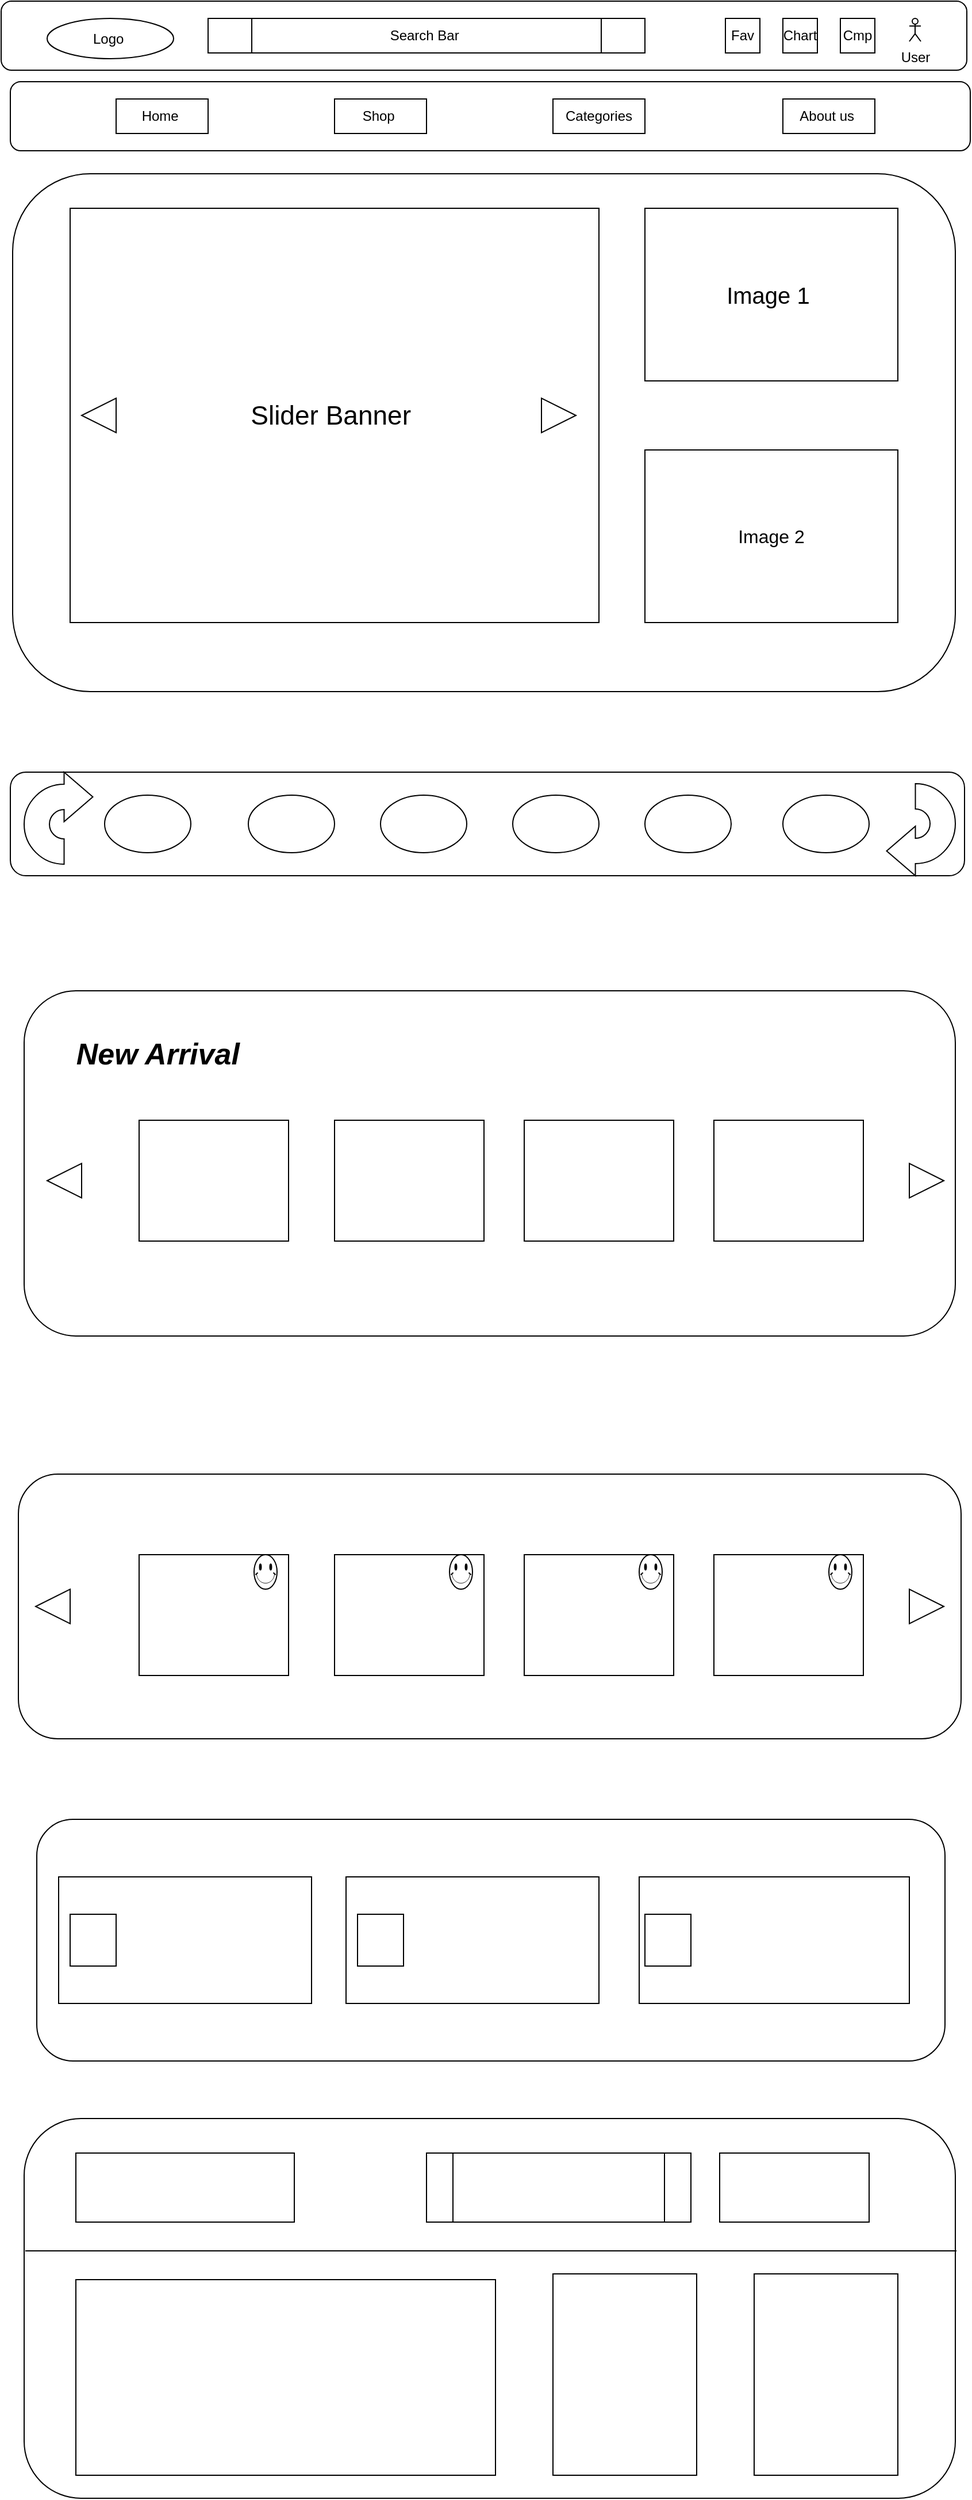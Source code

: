 <mxfile version="20.8.16" type="device" pages="6"><diagram id="1KhuYmeU74NU5vZBHI3D" name="Home"><mxGraphModel dx="938" dy="648" grid="1" gridSize="10" guides="1" tooltips="1" connect="1" arrows="1" fold="1" page="1" pageScale="1" pageWidth="850" pageHeight="1100" math="0" shadow="0"><root><mxCell id="0"/><mxCell id="1" parent="0"/><mxCell id="jZvoedlkCsvkAMlVc5YU-2" value="" style="rounded=1;whiteSpace=wrap;html=1;" parent="1" vertex="1"><mxGeometry y="10" width="840" height="60" as="geometry"/></mxCell><mxCell id="jZvoedlkCsvkAMlVc5YU-3" value="Logo&amp;nbsp;" style="ellipse;whiteSpace=wrap;html=1;" parent="1" vertex="1"><mxGeometry x="40" y="25" width="110" height="35" as="geometry"/></mxCell><mxCell id="jZvoedlkCsvkAMlVc5YU-4" value="Search Bar&amp;nbsp;" style="shape=process;whiteSpace=wrap;html=1;backgroundOutline=1;" parent="1" vertex="1"><mxGeometry x="180" y="25" width="380" height="30" as="geometry"/></mxCell><mxCell id="jZvoedlkCsvkAMlVc5YU-5" value="Fav" style="whiteSpace=wrap;html=1;aspect=fixed;" parent="1" vertex="1"><mxGeometry x="630" y="25" width="30" height="30" as="geometry"/></mxCell><mxCell id="jZvoedlkCsvkAMlVc5YU-6" value="Chart" style="whiteSpace=wrap;html=1;aspect=fixed;" parent="1" vertex="1"><mxGeometry x="680" y="25" width="30" height="30" as="geometry"/></mxCell><mxCell id="jZvoedlkCsvkAMlVc5YU-7" value="Cmp" style="whiteSpace=wrap;html=1;aspect=fixed;" parent="1" vertex="1"><mxGeometry x="730" y="25" width="30" height="30" as="geometry"/></mxCell><mxCell id="jZvoedlkCsvkAMlVc5YU-8" value="User" style="shape=umlActor;verticalLabelPosition=bottom;verticalAlign=top;html=1;outlineConnect=0;" parent="1" vertex="1"><mxGeometry x="790" y="25" width="10" height="20" as="geometry"/></mxCell><mxCell id="xUEZk4bKOG01jqpj-y_H-1" value="" style="rounded=1;whiteSpace=wrap;html=1;" parent="1" vertex="1"><mxGeometry x="8" y="80" width="835" height="60" as="geometry"/></mxCell><mxCell id="xUEZk4bKOG01jqpj-y_H-2" value="Home&amp;nbsp;" style="rounded=0;whiteSpace=wrap;html=1;" parent="1" vertex="1"><mxGeometry x="100" y="95" width="80" height="30" as="geometry"/></mxCell><mxCell id="xUEZk4bKOG01jqpj-y_H-3" value="Shop&amp;nbsp;" style="rounded=0;whiteSpace=wrap;html=1;" parent="1" vertex="1"><mxGeometry x="290" y="95" width="80" height="30" as="geometry"/></mxCell><mxCell id="xUEZk4bKOG01jqpj-y_H-4" value="Categories" style="rounded=0;whiteSpace=wrap;html=1;" parent="1" vertex="1"><mxGeometry x="480" y="95" width="80" height="30" as="geometry"/></mxCell><mxCell id="xUEZk4bKOG01jqpj-y_H-5" value="About us&amp;nbsp;" style="rounded=0;whiteSpace=wrap;html=1;" parent="1" vertex="1"><mxGeometry x="680" y="95" width="80" height="30" as="geometry"/></mxCell><mxCell id="xUEZk4bKOG01jqpj-y_H-6" value="" style="rounded=1;whiteSpace=wrap;html=1;" parent="1" vertex="1"><mxGeometry x="10" y="160" width="820" height="450" as="geometry"/></mxCell><mxCell id="xUEZk4bKOG01jqpj-y_H-7" value="&lt;font style=&quot;font-size: 23px;&quot;&gt;Slider Banner&amp;nbsp;&lt;/font&gt;" style="rounded=0;whiteSpace=wrap;html=1;" parent="1" vertex="1"><mxGeometry x="60" y="190" width="460" height="360" as="geometry"/></mxCell><mxCell id="xUEZk4bKOG01jqpj-y_H-9" value="" style="html=1;shadow=0;dashed=0;align=center;verticalAlign=middle;shape=mxgraph.arrows2.arrow;dy=0.6;dx=40;notch=0;" parent="1" vertex="1"><mxGeometry x="470" y="355" width="30" height="30" as="geometry"/></mxCell><mxCell id="xUEZk4bKOG01jqpj-y_H-10" value="" style="html=1;shadow=0;dashed=0;align=center;verticalAlign=middle;shape=mxgraph.arrows2.arrow;dy=0.6;dx=40;notch=0;rotation=-90;direction=north;" parent="1" vertex="1"><mxGeometry x="70" y="355" width="30" height="30" as="geometry"/></mxCell><mxCell id="xUEZk4bKOG01jqpj-y_H-13" value="&lt;font style=&quot;font-size: 20px;&quot;&gt;Image 1&amp;nbsp;&lt;/font&gt;" style="rounded=0;whiteSpace=wrap;html=1;" parent="1" vertex="1"><mxGeometry x="560" y="190" width="220" height="150" as="geometry"/></mxCell><mxCell id="xUEZk4bKOG01jqpj-y_H-14" value="&lt;font style=&quot;font-size: 16px;&quot;&gt;Image 2&lt;/font&gt;" style="rounded=0;whiteSpace=wrap;html=1;" parent="1" vertex="1"><mxGeometry x="560" y="400" width="220" height="150" as="geometry"/></mxCell><mxCell id="YxO1UkgzjWiToSvxA3MG-2" value="" style="rounded=1;whiteSpace=wrap;html=1;" parent="1" vertex="1"><mxGeometry x="8" y="680" width="830" height="90" as="geometry"/></mxCell><mxCell id="YxO1UkgzjWiToSvxA3MG-4" value="" style="ellipse;whiteSpace=wrap;html=1;" parent="1" vertex="1"><mxGeometry x="90" y="700" width="75" height="50" as="geometry"/></mxCell><mxCell id="YxO1UkgzjWiToSvxA3MG-5" value="" style="ellipse;whiteSpace=wrap;html=1;" parent="1" vertex="1"><mxGeometry x="215" y="700" width="75" height="50" as="geometry"/></mxCell><mxCell id="YxO1UkgzjWiToSvxA3MG-6" value="" style="ellipse;whiteSpace=wrap;html=1;" parent="1" vertex="1"><mxGeometry x="330" y="700" width="75" height="50" as="geometry"/></mxCell><mxCell id="YxO1UkgzjWiToSvxA3MG-7" value="" style="ellipse;whiteSpace=wrap;html=1;" parent="1" vertex="1"><mxGeometry x="445" y="700" width="75" height="50" as="geometry"/></mxCell><mxCell id="YxO1UkgzjWiToSvxA3MG-8" value="" style="ellipse;whiteSpace=wrap;html=1;" parent="1" vertex="1"><mxGeometry x="560" y="700" width="75" height="50" as="geometry"/></mxCell><mxCell id="YxO1UkgzjWiToSvxA3MG-9" value="" style="ellipse;whiteSpace=wrap;html=1;" parent="1" vertex="1"><mxGeometry x="680" y="700" width="75" height="50" as="geometry"/></mxCell><mxCell id="YxO1UkgzjWiToSvxA3MG-14" value="" style="rounded=1;whiteSpace=wrap;html=1;labelBackgroundColor=#B3B3B3;fontSize=18;" parent="1" vertex="1"><mxGeometry x="20" y="870" width="810" height="300" as="geometry"/></mxCell><mxCell id="YxO1UkgzjWiToSvxA3MG-20" value="&lt;b&gt;&lt;i&gt;&lt;font style=&quot;font-size: 26px;&quot;&gt;New Arrival&amp;nbsp;&lt;/font&gt;&lt;/i&gt;&lt;/b&gt;" style="text;html=1;strokeColor=none;fillColor=none;align=center;verticalAlign=middle;whiteSpace=wrap;rounded=0;fontSize=18;fontColor=default;labelBackgroundColor=none;" parent="1" vertex="1"><mxGeometry x="40" y="900" width="200" height="50" as="geometry"/></mxCell><mxCell id="YxO1UkgzjWiToSvxA3MG-26" value="" style="html=1;shadow=0;dashed=0;align=center;verticalAlign=middle;shape=mxgraph.arrows2.arrow;dy=0.6;dx=40;notch=0;rotation=-90;direction=north;" parent="1" vertex="1"><mxGeometry x="40" y="1020" width="30" height="30" as="geometry"/></mxCell><mxCell id="YxO1UkgzjWiToSvxA3MG-27" value="" style="html=1;shadow=0;dashed=0;align=center;verticalAlign=middle;shape=mxgraph.arrows2.arrow;dy=0.6;dx=40;notch=0;" parent="1" vertex="1"><mxGeometry x="790" y="1020" width="30" height="30" as="geometry"/></mxCell><mxCell id="YxO1UkgzjWiToSvxA3MG-28" value="" style="rounded=1;whiteSpace=wrap;html=1;labelBackgroundColor=none;fontSize=26;fontColor=default;" parent="1" vertex="1"><mxGeometry x="15" y="1290" width="820" height="230" as="geometry"/></mxCell><mxCell id="YxO1UkgzjWiToSvxA3MG-29" value="&lt;h2 style=&quot;box-sizing: border-box; font-size: 25px; line-height: 1; margin-bottom: 0px; margin-top: 0px; font-family: &amp;quot;Open Sans&amp;quot;, Roboto, -apple-system, BlinkMacSystemFont, &amp;quot;Segoe UI&amp;quot;, Oxygen, Ubuntu, Cantarell, &amp;quot;Fira Sans&amp;quot;, &amp;quot;Droid Sans&amp;quot;, &amp;quot;Helvetica Neue&amp;quot;, sans-serif; text-align: start;&quot; class=&quot;sc-96a18268-0 cyUWAQ&quot; font-weight=&quot;bold&quot; font-size=&quot;25px&quot;&gt;&lt;font style=&quot;&quot; color=&quot;#ffffff&quot;&gt;&lt;i&gt;Big Discounts&lt;/i&gt;&lt;/font&gt;&lt;/h2&gt;" style="text;html=1;strokeColor=none;fillColor=none;align=center;verticalAlign=middle;whiteSpace=wrap;rounded=0;fontSize=18;fontColor=default;labelBackgroundColor=none;" parent="1" vertex="1"><mxGeometry x="20" y="1290" width="200" height="50" as="geometry"/></mxCell><mxCell id="YxO1UkgzjWiToSvxA3MG-30" value="" style="html=1;shadow=0;dashed=0;align=center;verticalAlign=middle;shape=mxgraph.arrows2.arrow;dy=0.6;dx=40;notch=0;rotation=-90;direction=north;" parent="1" vertex="1"><mxGeometry x="30" y="1390" width="30" height="30" as="geometry"/></mxCell><mxCell id="YxO1UkgzjWiToSvxA3MG-31" value="" style="html=1;shadow=0;dashed=0;align=center;verticalAlign=middle;shape=mxgraph.arrows2.arrow;dy=0.6;dx=40;notch=0;" parent="1" vertex="1"><mxGeometry x="790" y="1390" width="30" height="30" as="geometry"/></mxCell><mxCell id="YxO1UkgzjWiToSvxA3MG-33" value="Product 1&amp;nbsp;" style="rounded=0;whiteSpace=wrap;html=1;labelBackgroundColor=none;fontSize=26;fontColor=#FFFFFF;" parent="1" vertex="1"><mxGeometry x="120" y="1360" width="130" height="105" as="geometry"/></mxCell><mxCell id="YxO1UkgzjWiToSvxA3MG-34" value="Product 2&amp;nbsp;" style="rounded=0;whiteSpace=wrap;html=1;labelBackgroundColor=none;fontSize=26;fontColor=#FFFFFF;" parent="1" vertex="1"><mxGeometry x="290" y="1360" width="130" height="105" as="geometry"/></mxCell><mxCell id="YxO1UkgzjWiToSvxA3MG-35" value="Product 3" style="rounded=0;whiteSpace=wrap;html=1;labelBackgroundColor=none;fontSize=26;fontColor=#FFFFFF;" parent="1" vertex="1"><mxGeometry x="455" y="1360" width="130" height="105" as="geometry"/></mxCell><mxCell id="YxO1UkgzjWiToSvxA3MG-36" value="Product 4&amp;nbsp;" style="rounded=0;whiteSpace=wrap;html=1;labelBackgroundColor=none;fontSize=26;fontColor=#FFFFFF;" parent="1" vertex="1"><mxGeometry x="620" y="1360" width="130" height="105" as="geometry"/></mxCell><mxCell id="YxO1UkgzjWiToSvxA3MG-37" value="" style="html=1;shadow=0;dashed=0;align=center;verticalAlign=middle;shape=mxgraph.arrows2.uTurnArrow;dy=11;arrowHead=43;dx2=25;labelBackgroundColor=none;fontSize=16;fontColor=#FFFFFF;" parent="1" vertex="1"><mxGeometry x="20" y="680" width="20" height="80" as="geometry"/></mxCell><mxCell id="YxO1UkgzjWiToSvxA3MG-38" value="" style="html=1;shadow=0;dashed=0;align=center;verticalAlign=middle;shape=mxgraph.arrows2.uTurnArrow;dy=11;arrowHead=43;dx2=25;labelBackgroundColor=none;fontSize=16;fontColor=#FFFFFF;direction=west;" parent="1" vertex="1"><mxGeometry x="810" y="690" width="20" height="80" as="geometry"/></mxCell><mxCell id="YxO1UkgzjWiToSvxA3MG-40" value="" style="rounded=1;whiteSpace=wrap;html=1;labelBackgroundColor=none;fontSize=16;fontColor=#FFFFFF;" parent="1" vertex="1"><mxGeometry x="31" y="1590" width="790" height="210" as="geometry"/></mxCell><mxCell id="YxO1UkgzjWiToSvxA3MG-49" value="free shipping&amp;nbsp;" style="rounded=0;whiteSpace=wrap;html=1;labelBackgroundColor=none;fontSize=16;fontColor=#FFFFFF;" parent="1" vertex="1"><mxGeometry x="50" y="1640" width="220" height="110" as="geometry"/></mxCell><mxCell id="YxO1UkgzjWiToSvxA3MG-50" value="27/7 Support&amp;nbsp;" style="rounded=0;whiteSpace=wrap;html=1;labelBackgroundColor=none;fontSize=16;fontColor=#FFFFFF;" parent="1" vertex="1"><mxGeometry x="300" y="1640" width="220" height="110" as="geometry"/></mxCell><mxCell id="YxO1UkgzjWiToSvxA3MG-51" value="100% Mony Back&amp;nbsp;" style="rounded=0;whiteSpace=wrap;html=1;labelBackgroundColor=none;fontSize=16;fontColor=#FFFFFF;" parent="1" vertex="1"><mxGeometry x="555" y="1640" width="235" height="110" as="geometry"/></mxCell><mxCell id="YxO1UkgzjWiToSvxA3MG-52" value="" style="rounded=0;whiteSpace=wrap;html=1;labelBackgroundColor=none;fontSize=16;fontColor=#FFFFFF;" parent="1" vertex="1"><mxGeometry x="60" y="1672.5" width="40" height="45" as="geometry"/></mxCell><mxCell id="YxO1UkgzjWiToSvxA3MG-53" value="" style="rounded=0;whiteSpace=wrap;html=1;labelBackgroundColor=none;fontSize=16;fontColor=#FFFFFF;" parent="1" vertex="1"><mxGeometry x="310" y="1672.5" width="40" height="45" as="geometry"/></mxCell><mxCell id="YxO1UkgzjWiToSvxA3MG-54" value="" style="rounded=0;whiteSpace=wrap;html=1;labelBackgroundColor=none;fontSize=16;fontColor=#FFFFFF;" parent="1" vertex="1"><mxGeometry x="560" y="1672.5" width="40" height="45" as="geometry"/></mxCell><mxCell id="YxO1UkgzjWiToSvxA3MG-55" value="" style="verticalLabelPosition=bottom;verticalAlign=top;html=1;shape=mxgraph.basic.smiley;labelBackgroundColor=none;fontSize=16;fontColor=#FFFFFF;" parent="1" vertex="1"><mxGeometry x="220" y="1360" width="20" height="30" as="geometry"/></mxCell><mxCell id="YxO1UkgzjWiToSvxA3MG-56" value="" style="verticalLabelPosition=bottom;verticalAlign=top;html=1;shape=mxgraph.basic.smiley;labelBackgroundColor=none;fontSize=16;fontColor=#FFFFFF;" parent="1" vertex="1"><mxGeometry x="390" y="1360" width="20" height="30" as="geometry"/></mxCell><mxCell id="YxO1UkgzjWiToSvxA3MG-57" value="" style="verticalLabelPosition=bottom;verticalAlign=top;html=1;shape=mxgraph.basic.smiley;labelBackgroundColor=none;fontSize=16;fontColor=#FFFFFF;" parent="1" vertex="1"><mxGeometry x="555" y="1360" width="20" height="30" as="geometry"/></mxCell><mxCell id="YxO1UkgzjWiToSvxA3MG-58" value="" style="verticalLabelPosition=bottom;verticalAlign=top;html=1;shape=mxgraph.basic.smiley;labelBackgroundColor=none;fontSize=16;fontColor=#FFFFFF;" parent="1" vertex="1"><mxGeometry x="720" y="1360" width="20" height="30" as="geometry"/></mxCell><mxCell id="YxO1UkgzjWiToSvxA3MG-59" value="" style="rounded=1;whiteSpace=wrap;html=1;labelBackgroundColor=none;fontSize=16;fontColor=#FFFFFF;" parent="1" vertex="1"><mxGeometry x="20" y="1850" width="810" height="330" as="geometry"/></mxCell><mxCell id="YxO1UkgzjWiToSvxA3MG-62" value="" style="line;strokeWidth=1;html=1;perimeter=backbonePerimeter;points=[];outlineConnect=0;labelBackgroundColor=none;fontSize=16;fontColor=#FFFFFF;" parent="1" vertex="1"><mxGeometry x="21" y="1960" width="810" height="10" as="geometry"/></mxCell><mxCell id="YxO1UkgzjWiToSvxA3MG-64" value="&lt;b&gt;&lt;i&gt;&lt;font style=&quot;font-size: 20px;&quot;&gt;Online Shopping&amp;nbsp;&lt;/font&gt;&lt;/i&gt;&lt;/b&gt;" style="rounded=0;whiteSpace=wrap;html=1;labelBackgroundColor=none;strokeWidth=1;fontSize=16;fontColor=#FFFFFF;" parent="1" vertex="1"><mxGeometry x="65" y="1880" width="190" height="60" as="geometry"/></mxCell><mxCell id="YxO1UkgzjWiToSvxA3MG-65" value="Input&amp;nbsp;" style="shape=process;whiteSpace=wrap;html=1;backgroundOutline=1;labelBackgroundColor=none;strokeWidth=1;fontSize=20;fontColor=#FFFFFF;" parent="1" vertex="1"><mxGeometry x="370" y="1880" width="230" height="60" as="geometry"/></mxCell><mxCell id="YxO1UkgzjWiToSvxA3MG-66" value="&lt;span style=&quot;font-size: 20px;&quot;&gt;&lt;b&gt;&lt;i&gt;Subscirbe&amp;nbsp;&lt;/i&gt;&lt;/b&gt;&lt;/span&gt;" style="rounded=0;whiteSpace=wrap;html=1;labelBackgroundColor=none;strokeWidth=1;fontSize=16;fontColor=#FFFFFF;" parent="1" vertex="1"><mxGeometry x="625" y="1880" width="130" height="60" as="geometry"/></mxCell><mxCell id="YxO1UkgzjWiToSvxA3MG-67" value="" style="rounded=0;whiteSpace=wrap;html=1;labelBackgroundColor=none;strokeWidth=1;fontSize=20;fontColor=#FFFFFF;" parent="1" vertex="1"><mxGeometry x="65" y="1990" width="365" height="170" as="geometry"/></mxCell><mxCell id="YxO1UkgzjWiToSvxA3MG-69" value="" style="rounded=0;whiteSpace=wrap;html=1;labelBackgroundColor=none;strokeWidth=1;fontSize=20;fontColor=#FFFFFF;" parent="1" vertex="1"><mxGeometry x="480" y="1985" width="125" height="175" as="geometry"/></mxCell><mxCell id="YxO1UkgzjWiToSvxA3MG-70" value="" style="rounded=0;whiteSpace=wrap;html=1;labelBackgroundColor=none;strokeWidth=1;fontSize=20;fontColor=#FFFFFF;" parent="1" vertex="1"><mxGeometry x="655" y="1985" width="125" height="175" as="geometry"/></mxCell><mxCell id="vBnMjfjOTfpkSh605Kb--1" value="Product 1&amp;nbsp;" style="rounded=0;whiteSpace=wrap;html=1;labelBackgroundColor=none;fontSize=26;fontColor=#FFFFFF;" vertex="1" parent="1"><mxGeometry x="120" y="982.5" width="130" height="105" as="geometry"/></mxCell><mxCell id="vBnMjfjOTfpkSh605Kb--2" value="Product 2&amp;nbsp;" style="rounded=0;whiteSpace=wrap;html=1;labelBackgroundColor=none;fontSize=26;fontColor=#FFFFFF;" vertex="1" parent="1"><mxGeometry x="290" y="982.5" width="130" height="105" as="geometry"/></mxCell><mxCell id="vBnMjfjOTfpkSh605Kb--3" value="Product 3" style="rounded=0;whiteSpace=wrap;html=1;labelBackgroundColor=none;fontSize=26;fontColor=#FFFFFF;" vertex="1" parent="1"><mxGeometry x="455" y="982.5" width="130" height="105" as="geometry"/></mxCell><mxCell id="vBnMjfjOTfpkSh605Kb--4" value="Product 4&amp;nbsp;" style="rounded=0;whiteSpace=wrap;html=1;labelBackgroundColor=none;fontSize=26;fontColor=#FFFFFF;" vertex="1" parent="1"><mxGeometry x="620" y="982.5" width="130" height="105" as="geometry"/></mxCell></root></mxGraphModel></diagram><diagram id="Ig9UXuzwDBC_6d3bH-1C" name="Shop"><mxGraphModel dx="954" dy="664" grid="1" gridSize="10" guides="1" tooltips="1" connect="1" arrows="1" fold="1" page="1" pageScale="1" pageWidth="850" pageHeight="1100" math="0" shadow="0"><root><mxCell id="0"/><mxCell id="1" parent="0"/><mxCell id="kjuLs6IukNZD3wVmb_zc-1" value="" style="rounded=1;whiteSpace=wrap;html=1;" parent="1" vertex="1"><mxGeometry x="4" y="10" width="840" height="60" as="geometry"/></mxCell><mxCell id="kjuLs6IukNZD3wVmb_zc-2" value="Logo&amp;nbsp;" style="ellipse;whiteSpace=wrap;html=1;" parent="1" vertex="1"><mxGeometry x="44" y="25" width="110" height="35" as="geometry"/></mxCell><mxCell id="kjuLs6IukNZD3wVmb_zc-3" value="Search Bar&amp;nbsp;" style="shape=process;whiteSpace=wrap;html=1;backgroundOutline=1;" parent="1" vertex="1"><mxGeometry x="184" y="25" width="380" height="30" as="geometry"/></mxCell><mxCell id="kjuLs6IukNZD3wVmb_zc-4" value="Fav" style="whiteSpace=wrap;html=1;aspect=fixed;" parent="1" vertex="1"><mxGeometry x="634" y="25" width="30" height="30" as="geometry"/></mxCell><mxCell id="kjuLs6IukNZD3wVmb_zc-5" value="Chart" style="whiteSpace=wrap;html=1;aspect=fixed;" parent="1" vertex="1"><mxGeometry x="684" y="25" width="30" height="30" as="geometry"/></mxCell><mxCell id="kjuLs6IukNZD3wVmb_zc-6" value="Cmp" style="whiteSpace=wrap;html=1;aspect=fixed;" parent="1" vertex="1"><mxGeometry x="734" y="25" width="30" height="30" as="geometry"/></mxCell><mxCell id="kjuLs6IukNZD3wVmb_zc-7" value="User" style="shape=umlActor;verticalLabelPosition=bottom;verticalAlign=top;html=1;outlineConnect=0;" parent="1" vertex="1"><mxGeometry x="794" y="25" width="10" height="20" as="geometry"/></mxCell><mxCell id="kjuLs6IukNZD3wVmb_zc-8" value="" style="rounded=1;whiteSpace=wrap;html=1;" parent="1" vertex="1"><mxGeometry x="12" y="80" width="835" height="60" as="geometry"/></mxCell><mxCell id="kjuLs6IukNZD3wVmb_zc-9" value="Home&amp;nbsp;" style="rounded=0;whiteSpace=wrap;html=1;" parent="1" vertex="1"><mxGeometry x="104" y="95" width="80" height="30" as="geometry"/></mxCell><mxCell id="kjuLs6IukNZD3wVmb_zc-10" value="Shop&amp;nbsp;" style="rounded=0;whiteSpace=wrap;html=1;" parent="1" vertex="1"><mxGeometry x="294" y="95" width="80" height="30" as="geometry"/></mxCell><mxCell id="kjuLs6IukNZD3wVmb_zc-11" value="Categories" style="rounded=0;whiteSpace=wrap;html=1;" parent="1" vertex="1"><mxGeometry x="484" y="95" width="80" height="30" as="geometry"/></mxCell><mxCell id="kjuLs6IukNZD3wVmb_zc-12" value="About us&amp;nbsp;" style="rounded=0;whiteSpace=wrap;html=1;" parent="1" vertex="1"><mxGeometry x="684" y="95" width="80" height="30" as="geometry"/></mxCell><mxCell id="eYeG5-gCQYQ1LJ48djWL-1" value="" style="rounded=0;whiteSpace=wrap;html=1;" parent="1" vertex="1"><mxGeometry x="20" y="160" width="220" height="790" as="geometry"/></mxCell><mxCell id="eYeG5-gCQYQ1LJ48djWL-4" value="&lt;h5 style=&quot;color: rgb(240, 240, 240); box-sizing: border-box; margin-top: 0px; line-height: 1.2; font-size: 1.25rem; font-family: Montserrat, sans-serif; text-align: left; margin-bottom: 3rem !important; text-transform: uppercase !important;&quot; class=&quot;fw-bold mb-5 text-uppercase&quot;&gt;&lt;font color=&quot;#ffffff&quot;&gt;CATEGORIES&lt;/font&gt;&lt;/h5&gt;" style="text;html=1;align=center;verticalAlign=middle;resizable=0;points=[];autosize=1;strokeColor=none;fillColor=none;fontColor=#FFFFFF;" parent="1" vertex="1"><mxGeometry x="20" y="160" width="150" height="90" as="geometry"/></mxCell><mxCell id="eYeG5-gCQYQ1LJ48djWL-5" value="" style="rounded=0;whiteSpace=wrap;html=1;labelBackgroundColor=none;fontColor=#FFFFFF;" parent="1" vertex="1"><mxGeometry x="34" y="240" width="120" height="20" as="geometry"/></mxCell><mxCell id="eYeG5-gCQYQ1LJ48djWL-6" value="" style="rounded=0;whiteSpace=wrap;html=1;labelBackgroundColor=none;fontColor=#FFFFFF;" parent="1" vertex="1"><mxGeometry x="34" y="290" width="120" height="20" as="geometry"/></mxCell><mxCell id="eYeG5-gCQYQ1LJ48djWL-7" value="" style="rounded=0;whiteSpace=wrap;html=1;labelBackgroundColor=none;fontColor=#FFFFFF;" parent="1" vertex="1"><mxGeometry x="34" y="330" width="120" height="20" as="geometry"/></mxCell><mxCell id="eYeG5-gCQYQ1LJ48djWL-8" value="" style="rounded=0;whiteSpace=wrap;html=1;labelBackgroundColor=none;fontColor=#FFFFFF;" parent="1" vertex="1"><mxGeometry x="35" y="380" width="120" height="20" as="geometry"/></mxCell><mxCell id="eYeG5-gCQYQ1LJ48djWL-13" value="&lt;font style=&quot;font-size: 20px;&quot;&gt;&lt;b&gt;Price&amp;nbsp;&lt;/b&gt;&lt;/font&gt;" style="text;html=1;strokeColor=none;fillColor=none;align=center;verticalAlign=middle;whiteSpace=wrap;rounded=0;fontColor=#FFFFFF;" parent="1" vertex="1"><mxGeometry x="20" y="470" width="116" height="40" as="geometry"/></mxCell><mxCell id="jIRjo3fzxg0QZa0sOqyl-1" value="" style="line;strokeWidth=1;html=1;perimeter=backbonePerimeter;points=[];outlineConnect=0;labelBackgroundColor=none;fontSize=16;fontColor=#FFFFFF;" parent="1" vertex="1"><mxGeometry x="20" y="430" width="220" height="10" as="geometry"/></mxCell><mxCell id="jIRjo3fzxg0QZa0sOqyl-2" value="" style="shape=crossbar;whiteSpace=wrap;html=1;rounded=1;labelBackgroundColor=none;fontSize=20;fontColor=#FFFFFF;" parent="1" vertex="1"><mxGeometry x="44" y="520" width="156" height="20" as="geometry"/></mxCell><mxCell id="jIRjo3fzxg0QZa0sOqyl-4" value="" style="ellipse;whiteSpace=wrap;html=1;labelBackgroundColor=none;fontSize=20;fontColor=#FFFFFF;" parent="1" vertex="1"><mxGeometry x="73" y="525" width="10" height="10" as="geometry"/></mxCell><mxCell id="jIRjo3fzxg0QZa0sOqyl-7" value="" style="rounded=0;whiteSpace=wrap;html=1;labelBackgroundColor=none;fontSize=20;fontColor=#FFFFFF;" parent="1" vertex="1"><mxGeometry x="250" y="160" width="580" height="790" as="geometry"/></mxCell><mxCell id="jIRjo3fzxg0QZa0sOqyl-8" value="Sort By :&amp;nbsp;" style="rounded=0;whiteSpace=wrap;html=1;labelBackgroundColor=none;fontSize=20;fontColor=#FFFFFF;" parent="1" vertex="1"><mxGeometry x="590" y="170" width="219" height="80" as="geometry"/></mxCell><mxCell id="jIRjo3fzxg0QZa0sOqyl-10" value="" style="html=1;shadow=0;dashed=0;align=center;verticalAlign=middle;shape=mxgraph.arrows2.arrow;dy=0.6;dx=40;direction=south;notch=0;labelBackgroundColor=none;fontSize=20;fontColor=#FFFFFF;" parent="1" vertex="1"><mxGeometry x="754" y="210" width="40" height="20" as="geometry"/></mxCell><mxCell id="jIRjo3fzxg0QZa0sOqyl-11" value="" style="line;strokeWidth=1;html=1;perimeter=backbonePerimeter;points=[];outlineConnect=0;labelBackgroundColor=none;fontSize=16;fontColor=#FFFFFF;" parent="1" vertex="1"><mxGeometry x="250" y="280" width="580" height="10" as="geometry"/></mxCell><mxCell id="Wt7uxUMrADNWyNbMDbQD-1" value="Product&amp;nbsp;" style="rounded=0;whiteSpace=wrap;html=1;labelBackgroundColor=none;fontSize=26;fontColor=#FFFFFF;" parent="1" vertex="1"><mxGeometry x="270" y="310" width="130" height="90" as="geometry"/></mxCell><mxCell id="Wt7uxUMrADNWyNbMDbQD-5" value="Product&amp;nbsp;" style="rounded=0;whiteSpace=wrap;html=1;labelBackgroundColor=none;fontSize=26;fontColor=#FFFFFF;" parent="1" vertex="1"><mxGeometry x="459" y="310" width="130" height="90" as="geometry"/></mxCell><mxCell id="Wt7uxUMrADNWyNbMDbQD-6" value="Product&amp;nbsp;" style="rounded=0;whiteSpace=wrap;html=1;labelBackgroundColor=none;fontSize=26;fontColor=#FFFFFF;" parent="1" vertex="1"><mxGeometry x="664" y="320" width="130" height="90" as="geometry"/></mxCell><mxCell id="Wt7uxUMrADNWyNbMDbQD-17" value="Product&amp;nbsp;" style="rounded=0;whiteSpace=wrap;html=1;labelBackgroundColor=none;fontSize=26;fontColor=#FFFFFF;" parent="1" vertex="1"><mxGeometry x="275" y="450" width="130" height="90" as="geometry"/></mxCell><mxCell id="Wt7uxUMrADNWyNbMDbQD-18" value="Product&amp;nbsp;" style="rounded=0;whiteSpace=wrap;html=1;labelBackgroundColor=none;fontSize=26;fontColor=#FFFFFF;" parent="1" vertex="1"><mxGeometry x="459" y="450" width="130" height="90" as="geometry"/></mxCell><mxCell id="Wt7uxUMrADNWyNbMDbQD-19" value="Product&amp;nbsp;" style="rounded=0;whiteSpace=wrap;html=1;labelBackgroundColor=none;fontSize=26;fontColor=#FFFFFF;" parent="1" vertex="1"><mxGeometry x="664" y="450" width="130" height="90" as="geometry"/></mxCell><mxCell id="Wt7uxUMrADNWyNbMDbQD-20" value="Product&amp;nbsp;" style="rounded=0;whiteSpace=wrap;html=1;labelBackgroundColor=none;fontSize=26;fontColor=#FFFFFF;" parent="1" vertex="1"><mxGeometry x="275" y="580" width="130" height="90" as="geometry"/></mxCell><mxCell id="Wt7uxUMrADNWyNbMDbQD-21" value="Product&amp;nbsp;" style="rounded=0;whiteSpace=wrap;html=1;labelBackgroundColor=none;fontSize=26;fontColor=#FFFFFF;" parent="1" vertex="1"><mxGeometry x="459" y="580" width="130" height="90" as="geometry"/></mxCell><mxCell id="Wt7uxUMrADNWyNbMDbQD-22" value="Product&amp;nbsp;" style="rounded=0;whiteSpace=wrap;html=1;labelBackgroundColor=none;fontSize=26;fontColor=#FFFFFF;" parent="1" vertex="1"><mxGeometry x="664" y="580" width="130" height="90" as="geometry"/></mxCell><mxCell id="Wt7uxUMrADNWyNbMDbQD-23" value="&lt;h5 style=&quot;box-sizing: border-box; margin-top: 0px; line-height: 1.2; font-size: 1.25rem; font-family: Montserrat, sans-serif; text-align: left; margin-bottom: 3rem !important; text-transform: uppercase !important;&quot; class=&quot;fw-bold mb-5 text-uppercase&quot;&gt;brands&lt;/h5&gt;" style="text;html=1;align=center;verticalAlign=middle;resizable=0;points=[];autosize=1;strokeColor=none;fillColor=none;fontColor=#FFFFFF;" parent="1" vertex="1"><mxGeometry x="53" y="610" width="110" height="90" as="geometry"/></mxCell><mxCell id="Wt7uxUMrADNWyNbMDbQD-24" value="" style="rounded=0;whiteSpace=wrap;html=1;labelBackgroundColor=none;fontColor=#FFFFFF;" parent="1" vertex="1"><mxGeometry x="48" y="690" width="120" height="20" as="geometry"/></mxCell><mxCell id="Wt7uxUMrADNWyNbMDbQD-25" value="" style="rounded=0;whiteSpace=wrap;html=1;labelBackgroundColor=none;fontColor=#FFFFFF;" parent="1" vertex="1"><mxGeometry x="48" y="740" width="120" height="20" as="geometry"/></mxCell><mxCell id="Wt7uxUMrADNWyNbMDbQD-26" value="" style="rounded=0;whiteSpace=wrap;html=1;labelBackgroundColor=none;fontColor=#FFFFFF;" parent="1" vertex="1"><mxGeometry x="48" y="780" width="120" height="20" as="geometry"/></mxCell><mxCell id="Wt7uxUMrADNWyNbMDbQD-27" value="" style="rounded=0;whiteSpace=wrap;html=1;labelBackgroundColor=none;fontColor=#FFFFFF;" parent="1" vertex="1"><mxGeometry x="49" y="830" width="120" height="20" as="geometry"/></mxCell><mxCell id="Wt7uxUMrADNWyNbMDbQD-28" value="" style="line;strokeWidth=1;html=1;perimeter=backbonePerimeter;points=[];outlineConnect=0;labelBackgroundColor=none;fontSize=16;fontColor=#FFFFFF;" parent="1" vertex="1"><mxGeometry x="20" y="580" width="220" height="10" as="geometry"/></mxCell><mxCell id="Wt7uxUMrADNWyNbMDbQD-33" value="Product&amp;nbsp;" style="rounded=0;whiteSpace=wrap;html=1;labelBackgroundColor=none;fontSize=26;fontColor=#FFFFFF;" parent="1" vertex="1"><mxGeometry x="280.5" y="710" width="130" height="90" as="geometry"/></mxCell><mxCell id="Wt7uxUMrADNWyNbMDbQD-34" value="Product&amp;nbsp;" style="rounded=0;whiteSpace=wrap;html=1;labelBackgroundColor=none;fontSize=26;fontColor=#FFFFFF;" parent="1" vertex="1"><mxGeometry x="460" y="710" width="130" height="90" as="geometry"/></mxCell><mxCell id="Wt7uxUMrADNWyNbMDbQD-35" value="Product&amp;nbsp;" style="rounded=0;whiteSpace=wrap;html=1;labelBackgroundColor=none;fontSize=26;fontColor=#FFFFFF;" parent="1" vertex="1"><mxGeometry x="664" y="710" width="130" height="90" as="geometry"/></mxCell><mxCell id="Wt7uxUMrADNWyNbMDbQD-46" value="" style="rounded=0;whiteSpace=wrap;html=1;labelBackgroundColor=none;fontSize=20;fontColor=#FFFFFF;" parent="1" vertex="1"><mxGeometry x="380" y="880" width="310" height="60" as="geometry"/></mxCell><mxCell id="Wt7uxUMrADNWyNbMDbQD-48" value="1" style="ellipse;whiteSpace=wrap;html=1;aspect=fixed;labelBackgroundColor=none;fontSize=20;fontColor=#FFFFFF;" parent="1" vertex="1"><mxGeometry x="444" y="890" width="40" height="40" as="geometry"/></mxCell><mxCell id="Wt7uxUMrADNWyNbMDbQD-49" value="2" style="ellipse;whiteSpace=wrap;html=1;aspect=fixed;labelBackgroundColor=none;fontSize=20;fontColor=#FFFFFF;" parent="1" vertex="1"><mxGeometry x="494" y="890" width="40" height="40" as="geometry"/></mxCell><mxCell id="Wt7uxUMrADNWyNbMDbQD-50" value="3" style="ellipse;whiteSpace=wrap;html=1;aspect=fixed;labelBackgroundColor=none;fontSize=20;fontColor=#FFFFFF;" parent="1" vertex="1"><mxGeometry x="544" y="890" width="40" height="40" as="geometry"/></mxCell><mxCell id="Wt7uxUMrADNWyNbMDbQD-51" value="4" style="ellipse;whiteSpace=wrap;html=1;aspect=fixed;labelBackgroundColor=none;fontSize=20;fontColor=#FFFFFF;" parent="1" vertex="1"><mxGeometry x="594" y="890" width="40" height="40" as="geometry"/></mxCell><mxCell id="Wt7uxUMrADNWyNbMDbQD-53" value="" style="triangle;whiteSpace=wrap;html=1;labelBackgroundColor=none;fontSize=20;fontColor=#FFFFFF;direction=east;" parent="1" vertex="1"><mxGeometry x="659" y="895" width="20" height="30" as="geometry"/></mxCell><mxCell id="Wt7uxUMrADNWyNbMDbQD-54" value="" style="triangle;whiteSpace=wrap;html=1;labelBackgroundColor=none;fontSize=20;fontColor=#FFFFFF;direction=west;" parent="1" vertex="1"><mxGeometry x="400" y="895" width="20" height="30" as="geometry"/></mxCell><mxCell id="pjL5dePLveoQEzPtn9k0-9" value="" style="rounded=1;whiteSpace=wrap;html=1;labelBackgroundColor=none;fontSize=16;fontColor=#FFFFFF;" parent="1" vertex="1"><mxGeometry x="20" y="1000" width="810" height="330" as="geometry"/></mxCell><mxCell id="pjL5dePLveoQEzPtn9k0-10" value="" style="line;strokeWidth=1;html=1;perimeter=backbonePerimeter;points=[];outlineConnect=0;labelBackgroundColor=none;fontSize=16;fontColor=#FFFFFF;" parent="1" vertex="1"><mxGeometry x="21" y="1110" width="810" height="10" as="geometry"/></mxCell><mxCell id="pjL5dePLveoQEzPtn9k0-11" value="&lt;b&gt;&lt;i&gt;&lt;font style=&quot;font-size: 20px;&quot;&gt;Online Shopping&amp;nbsp;&lt;/font&gt;&lt;/i&gt;&lt;/b&gt;" style="rounded=0;whiteSpace=wrap;html=1;labelBackgroundColor=none;strokeWidth=1;fontSize=16;fontColor=#FFFFFF;" parent="1" vertex="1"><mxGeometry x="65" y="1030" width="190" height="60" as="geometry"/></mxCell><mxCell id="pjL5dePLveoQEzPtn9k0-12" value="Input&amp;nbsp;" style="shape=process;whiteSpace=wrap;html=1;backgroundOutline=1;labelBackgroundColor=none;strokeWidth=1;fontSize=20;fontColor=#FFFFFF;" parent="1" vertex="1"><mxGeometry x="370" y="1030" width="230" height="60" as="geometry"/></mxCell><mxCell id="pjL5dePLveoQEzPtn9k0-13" value="&lt;span style=&quot;font-size: 20px;&quot;&gt;&lt;b&gt;&lt;i&gt;Subscirbe&amp;nbsp;&lt;/i&gt;&lt;/b&gt;&lt;/span&gt;" style="rounded=0;whiteSpace=wrap;html=1;labelBackgroundColor=none;strokeWidth=1;fontSize=16;fontColor=#FFFFFF;" parent="1" vertex="1"><mxGeometry x="625" y="1030" width="130" height="60" as="geometry"/></mxCell><mxCell id="pjL5dePLveoQEzPtn9k0-14" value="" style="rounded=0;whiteSpace=wrap;html=1;labelBackgroundColor=none;strokeWidth=1;fontSize=20;fontColor=#FFFFFF;" parent="1" vertex="1"><mxGeometry x="65" y="1140" width="365" height="170" as="geometry"/></mxCell><mxCell id="pjL5dePLveoQEzPtn9k0-15" value="" style="rounded=0;whiteSpace=wrap;html=1;labelBackgroundColor=none;strokeWidth=1;fontSize=20;fontColor=#FFFFFF;" parent="1" vertex="1"><mxGeometry x="480" y="1135" width="125" height="175" as="geometry"/></mxCell><mxCell id="pjL5dePLveoQEzPtn9k0-16" value="" style="rounded=0;whiteSpace=wrap;html=1;labelBackgroundColor=none;strokeWidth=1;fontSize=20;fontColor=#FFFFFF;" parent="1" vertex="1"><mxGeometry x="655" y="1135" width="125" height="175" as="geometry"/></mxCell></root></mxGraphModel></diagram><diagram id="10xZuqCYfZ4EYytuCDUV" name="Product Details"><mxGraphModel dx="1050" dy="629" grid="1" gridSize="10" guides="1" tooltips="1" connect="1" arrows="1" fold="1" page="1" pageScale="1" pageWidth="850" pageHeight="1100" math="0" shadow="0"><root><mxCell id="0"/><mxCell id="1" parent="0"/><mxCell id="r2pBAtoTyBUgAIr-iyQR-1" value="" style="rounded=1;whiteSpace=wrap;html=1;" vertex="1" parent="1"><mxGeometry x="20" y="30" width="800" height="500" as="geometry"/></mxCell><mxCell id="r2pBAtoTyBUgAIr-iyQR-2" value="&lt;font style=&quot;font-size: 20px;&quot;&gt;Base Image&lt;/font&gt;&amp;nbsp;" style="rounded=0;whiteSpace=wrap;html=1;" vertex="1" parent="1"><mxGeometry x="60" y="90" width="360" height="390" as="geometry"/></mxCell><mxCell id="r2pBAtoTyBUgAIr-iyQR-3" value="" style="rounded=0;whiteSpace=wrap;html=1;" vertex="1" parent="1"><mxGeometry x="110" y="380" width="80" height="80" as="geometry"/></mxCell><mxCell id="r2pBAtoTyBUgAIr-iyQR-5" value="" style="rounded=0;whiteSpace=wrap;html=1;" vertex="1" parent="1"><mxGeometry x="240" y="380" width="80" height="80" as="geometry"/></mxCell><mxCell id="r2pBAtoTyBUgAIr-iyQR-6" value="" style="rounded=0;whiteSpace=wrap;html=1;fontSize=20;" vertex="1" parent="1"><mxGeometry x="480" y="90" width="260" height="80" as="geometry"/></mxCell><mxCell id="0oD8OPri-gefDLCeamQN-1" value="" style="html=1;shadow=0;dashed=0;align=center;verticalAlign=middle;shape=mxgraph.arrows2.arrow;dy=0.6;dx=40;notch=0;" vertex="1" parent="1"><mxGeometry x="380" y="270" width="30" height="30" as="geometry"/></mxCell><mxCell id="0oD8OPri-gefDLCeamQN-2" value="" style="html=1;shadow=0;dashed=0;align=center;verticalAlign=middle;shape=mxgraph.arrows2.arrow;dy=0.6;dx=40;notch=0;direction=west;" vertex="1" parent="1"><mxGeometry x="70" y="270" width="30" height="30" as="geometry"/></mxCell><mxCell id="ljXEtdd2f5KMMWM9-wFo-1" value="&lt;h3 style=&quot;box-sizing: border-box; font-size: 20px; margin-bottom: 1.5rem; margin-top: 0px; font-family: &amp;quot;Open Sans&amp;quot;, Roboto, -apple-system, BlinkMacSystemFont, &amp;quot;Segoe UI&amp;quot;, Oxygen, Ubuntu, Cantarell, &amp;quot;Fira Sans&amp;quot;, &amp;quot;Droid Sans&amp;quot;, &amp;quot;Helvetica Neue&amp;quot;, sans-serif; text-align: start;&quot; class=&quot;sc-96a18268-0 fSrbSb&quot; font-size=&quot;20px&quot;&gt;&lt;br&gt;&lt;/h3&gt;" style="text;html=1;align=center;verticalAlign=middle;resizable=0;points=[];autosize=1;strokeColor=none;fillColor=none;fontSize=20;" vertex="1" parent="1"><mxGeometry x="270" y="990" width="20" height="60" as="geometry"/></mxCell><mxCell id="ljXEtdd2f5KMMWM9-wFo-2" value="" style="rounded=1;whiteSpace=wrap;html=1;labelBackgroundColor=none;fontSize=20;fontColor=#FFFFFF;" vertex="1" parent="1"><mxGeometry x="20" y="560" width="810" height="260" as="geometry"/></mxCell><mxCell id="ljXEtdd2f5KMMWM9-wFo-6" value="&lt;h3 style=&quot;color: rgb(240, 240, 240); box-sizing: border-box; font-size: 20px; margin-bottom: 1.5rem; margin-top: 0px; font-family: &amp;quot;Open Sans&amp;quot;, Roboto, -apple-system, BlinkMacSystemFont, &amp;quot;Segoe UI&amp;quot;, Oxygen, Ubuntu, Cantarell, &amp;quot;Fira Sans&amp;quot;, &amp;quot;Droid Sans&amp;quot;, &amp;quot;Helvetica Neue&amp;quot;, sans-serif; text-align: start;&quot; class=&quot;sc-96a18268-0 fSrbSb&quot; font-size=&quot;20px&quot;&gt;&lt;font color=&quot;#ffffff&quot;&gt;Realted Products&lt;/font&gt;&lt;/h3&gt;" style="text;html=1;align=center;verticalAlign=middle;resizable=0;points=[];autosize=1;strokeColor=none;fillColor=none;fontSize=20;fontColor=#FFFFFF;" vertex="1" parent="1"><mxGeometry x="50" y="580" width="180" height="60" as="geometry"/></mxCell><mxCell id="CwfhZcgKvhlUrZqda341-1" value="Product&amp;nbsp;" style="rounded=0;whiteSpace=wrap;html=1;labelBackgroundColor=none;fontSize=26;fontColor=#FFFFFF;" vertex="1" parent="1"><mxGeometry x="166" y="670" width="130" height="90" as="geometry"/></mxCell><mxCell id="CwfhZcgKvhlUrZqda341-2" value="Product&amp;nbsp;" style="rounded=0;whiteSpace=wrap;html=1;labelBackgroundColor=none;fontSize=26;fontColor=#FFFFFF;" vertex="1" parent="1"><mxGeometry x="360" y="670" width="130" height="90" as="geometry"/></mxCell><mxCell id="CwfhZcgKvhlUrZqda341-3" value="Product&amp;nbsp;" style="rounded=0;whiteSpace=wrap;html=1;labelBackgroundColor=none;fontSize=26;fontColor=#FFFFFF;" vertex="1" parent="1"><mxGeometry x="555" y="670" width="130" height="90" as="geometry"/></mxCell><mxCell id="CwfhZcgKvhlUrZqda341-8" value="" style="html=1;shadow=0;dashed=0;align=center;verticalAlign=middle;shape=mxgraph.arrows2.arrow;dy=0.6;dx=40;notch=0;direction=west;" vertex="1" parent="1"><mxGeometry x="50" y="700" width="30" height="30" as="geometry"/></mxCell><mxCell id="CwfhZcgKvhlUrZqda341-9" value="" style="html=1;shadow=0;dashed=0;align=center;verticalAlign=middle;shape=mxgraph.arrows2.arrow;dy=0.6;dx=40;notch=0;direction=east;" vertex="1" parent="1"><mxGeometry x="770" y="700" width="30" height="30" as="geometry"/></mxCell></root></mxGraphModel></diagram><diagram id="Fg_j7q-brLP0AbfNVMVi" name="Cart"><mxGraphModel dx="1050" dy="629" grid="1" gridSize="10" guides="1" tooltips="1" connect="1" arrows="1" fold="1" page="1" pageScale="1" pageWidth="850" pageHeight="1100" math="0" shadow="0"><root><mxCell id="0"/><mxCell id="1" parent="0"/></root></mxGraphModel></diagram><diagram id="Pdp3aTWe10D8C-vMAmbr" name="User Profile"><mxGraphModel dx="1050" dy="629" grid="1" gridSize="10" guides="1" tooltips="1" connect="1" arrows="1" fold="1" page="1" pageScale="1" pageWidth="850" pageHeight="1100" math="0" shadow="0"><root><mxCell id="0"/><mxCell id="1" parent="0"/><mxCell id="c3V9NKa8D-9jFT3IQGM_-1" value="" style="rounded=1;whiteSpace=wrap;html=1;" parent="1" vertex="1"><mxGeometry x="5" y="10" width="840" height="60" as="geometry"/></mxCell><mxCell id="c3V9NKa8D-9jFT3IQGM_-2" value="Logo&amp;nbsp;" style="ellipse;whiteSpace=wrap;html=1;" parent="1" vertex="1"><mxGeometry x="45" y="25" width="110" height="35" as="geometry"/></mxCell><mxCell id="c3V9NKa8D-9jFT3IQGM_-3" value="Search Bar&amp;nbsp;" style="shape=process;whiteSpace=wrap;html=1;backgroundOutline=1;" parent="1" vertex="1"><mxGeometry x="185" y="25" width="380" height="30" as="geometry"/></mxCell><mxCell id="c3V9NKa8D-9jFT3IQGM_-4" value="Fav" style="whiteSpace=wrap;html=1;aspect=fixed;" parent="1" vertex="1"><mxGeometry x="635" y="25" width="30" height="30" as="geometry"/></mxCell><mxCell id="c3V9NKa8D-9jFT3IQGM_-5" value="Chart" style="whiteSpace=wrap;html=1;aspect=fixed;" parent="1" vertex="1"><mxGeometry x="685" y="25" width="30" height="30" as="geometry"/></mxCell><mxCell id="c3V9NKa8D-9jFT3IQGM_-6" value="Cmp" style="whiteSpace=wrap;html=1;aspect=fixed;" parent="1" vertex="1"><mxGeometry x="735" y="25" width="30" height="30" as="geometry"/></mxCell><mxCell id="c3V9NKa8D-9jFT3IQGM_-7" value="User" style="shape=umlActor;verticalLabelPosition=bottom;verticalAlign=top;html=1;outlineConnect=0;" parent="1" vertex="1"><mxGeometry x="795" y="25" width="10" height="20" as="geometry"/></mxCell><mxCell id="c3V9NKa8D-9jFT3IQGM_-8" value="" style="rounded=1;whiteSpace=wrap;html=1;" parent="1" vertex="1"><mxGeometry x="5" y="80" width="836" height="60" as="geometry"/></mxCell><mxCell id="c3V9NKa8D-9jFT3IQGM_-9" value="Home&amp;nbsp;" style="rounded=0;whiteSpace=wrap;html=1;" parent="1" vertex="1"><mxGeometry x="105" y="95" width="80" height="30" as="geometry"/></mxCell><mxCell id="c3V9NKa8D-9jFT3IQGM_-10" value="Shop&amp;nbsp;" style="rounded=0;whiteSpace=wrap;html=1;" parent="1" vertex="1"><mxGeometry x="295" y="95" width="80" height="30" as="geometry"/></mxCell><mxCell id="c3V9NKa8D-9jFT3IQGM_-11" value="Categories" style="rounded=0;whiteSpace=wrap;html=1;" parent="1" vertex="1"><mxGeometry x="485" y="95" width="80" height="30" as="geometry"/></mxCell><mxCell id="c3V9NKa8D-9jFT3IQGM_-12" value="About us&amp;nbsp;" style="rounded=0;whiteSpace=wrap;html=1;" parent="1" vertex="1"><mxGeometry x="685" y="95" width="80" height="30" as="geometry"/></mxCell><mxCell id="9oBzmrTxfOphULIPUXAj-1" value="" style="rounded=1;whiteSpace=wrap;html=1;fontSize=20;" parent="1" vertex="1"><mxGeometry x="20" y="170" width="810" height="700" as="geometry"/></mxCell><mxCell id="9oBzmrTxfOphULIPUXAj-2" value="" style="rounded=0;whiteSpace=wrap;html=1;fontSize=20;" parent="1" vertex="1"><mxGeometry x="70" y="260" width="190" height="340" as="geometry"/></mxCell><mxCell id="9oBzmrTxfOphULIPUXAj-3" value="" style="rounded=0;whiteSpace=wrap;html=1;fontSize=20;" parent="1" vertex="1"><mxGeometry x="270" y="260" width="510" height="530" as="geometry"/></mxCell><mxCell id="9oBzmrTxfOphULIPUXAj-4" value="" style="ellipse;whiteSpace=wrap;html=1;aspect=fixed;fontSize=20;" parent="1" vertex="1"><mxGeometry x="295" y="290" width="110" height="110" as="geometry"/></mxCell><mxCell id="9oBzmrTxfOphULIPUXAj-5" value="&lt;h1&gt;Heading&lt;/h1&gt;&lt;p&gt;Lorem ipsum dolor sit amet, consectetur adipisicing elit, sed do eiusmod tempor incididunt ut labore et dolore magna aliqua.&lt;/p&gt;" style="text;html=1;strokeColor=none;fillColor=none;spacing=5;spacingTop=-20;whiteSpace=wrap;overflow=hidden;rounded=0;fontSize=20;" parent="1" vertex="1"><mxGeometry x="450" y="280" width="190" height="120" as="geometry"/></mxCell><mxCell id="9oBzmrTxfOphULIPUXAj-20" value="" style="childLayout=tableLayout;recursiveResize=0;shadow=0;fillColor=none;fontSize=20;" parent="1" vertex="1"><mxGeometry x="320" y="460" width="270" height="70" as="geometry"/></mxCell><mxCell id="9oBzmrTxfOphULIPUXAj-29" style="shape=tableRow;horizontal=0;startSize=0;swimlaneHead=0;swimlaneBody=0;top=0;left=0;bottom=0;right=0;dropTarget=0;collapsible=0;recursiveResize=0;expand=0;fontStyle=0;fillColor=none;strokeColor=inherit;fontSize=20;" parent="9oBzmrTxfOphULIPUXAj-20" vertex="1"><mxGeometry width="270" height="70" as="geometry"/></mxCell><mxCell id="9oBzmrTxfOphULIPUXAj-30" value="Value 7" style="connectable=0;recursiveResize=0;strokeColor=inherit;fillColor=none;align=center;whiteSpace=wrap;html=1;fontSize=20;" parent="9oBzmrTxfOphULIPUXAj-29" vertex="1"><mxGeometry width="90" height="70" as="geometry"><mxRectangle width="90" height="70" as="alternateBounds"/></mxGeometry></mxCell><mxCell id="9oBzmrTxfOphULIPUXAj-31" value="Value 8" style="connectable=0;recursiveResize=0;strokeColor=inherit;fillColor=none;align=center;whiteSpace=wrap;html=1;fontSize=20;" parent="9oBzmrTxfOphULIPUXAj-29" vertex="1"><mxGeometry x="90" width="154" height="70" as="geometry"><mxRectangle width="154" height="70" as="alternateBounds"/></mxGeometry></mxCell><mxCell id="9oBzmrTxfOphULIPUXAj-32" value="" style="connectable=0;recursiveResize=0;strokeColor=inherit;fillColor=none;align=center;whiteSpace=wrap;html=1;fontSize=20;" parent="9oBzmrTxfOphULIPUXAj-29" vertex="1"><mxGeometry x="244" width="26" height="70" as="geometry"><mxRectangle width="26" height="70" as="alternateBounds"/></mxGeometry></mxCell><mxCell id="9oBzmrTxfOphULIPUXAj-33" value="" style="childLayout=tableLayout;recursiveResize=0;shadow=0;fillColor=none;fontSize=20;" parent="1" vertex="1"><mxGeometry x="320" y="560" width="270" height="70" as="geometry"/></mxCell><mxCell id="9oBzmrTxfOphULIPUXAj-34" style="shape=tableRow;horizontal=0;startSize=0;swimlaneHead=0;swimlaneBody=0;top=0;left=0;bottom=0;right=0;dropTarget=0;collapsible=0;recursiveResize=0;expand=0;fontStyle=0;fillColor=none;strokeColor=inherit;fontSize=20;" parent="9oBzmrTxfOphULIPUXAj-33" vertex="1"><mxGeometry width="270" height="70" as="geometry"/></mxCell><mxCell id="9oBzmrTxfOphULIPUXAj-35" value="Value 7" style="connectable=0;recursiveResize=0;strokeColor=inherit;fillColor=none;align=center;whiteSpace=wrap;html=1;fontSize=20;" parent="9oBzmrTxfOphULIPUXAj-34" vertex="1"><mxGeometry width="90" height="70" as="geometry"><mxRectangle width="90" height="70" as="alternateBounds"/></mxGeometry></mxCell><mxCell id="9oBzmrTxfOphULIPUXAj-36" value="Value 8" style="connectable=0;recursiveResize=0;strokeColor=inherit;fillColor=none;align=center;whiteSpace=wrap;html=1;fontSize=20;" parent="9oBzmrTxfOphULIPUXAj-34" vertex="1"><mxGeometry x="90" width="154" height="70" as="geometry"><mxRectangle width="154" height="70" as="alternateBounds"/></mxGeometry></mxCell><mxCell id="9oBzmrTxfOphULIPUXAj-37" value="" style="connectable=0;recursiveResize=0;strokeColor=inherit;fillColor=none;align=center;whiteSpace=wrap;html=1;fontSize=20;" parent="9oBzmrTxfOphULIPUXAj-34" vertex="1"><mxGeometry x="244" width="26" height="70" as="geometry"><mxRectangle width="26" height="70" as="alternateBounds"/></mxGeometry></mxCell><mxCell id="9oBzmrTxfOphULIPUXAj-38" value="view&amp;nbsp;" style="rounded=0;whiteSpace=wrap;html=1;fontSize=20;" parent="1" vertex="1"><mxGeometry x="85" y="280" width="155" height="60" as="geometry"/></mxCell><mxCell id="9oBzmrTxfOphULIPUXAj-39" value="Upuate" style="rounded=0;whiteSpace=wrap;html=1;fontSize=20;" parent="1" vertex="1"><mxGeometry x="85" y="350" width="155" height="60" as="geometry"/></mxCell><mxCell id="9oBzmrTxfOphULIPUXAj-40" value="Wich List" style="rounded=0;whiteSpace=wrap;html=1;fontSize=20;" parent="1" vertex="1"><mxGeometry x="85" y="430" width="155" height="60" as="geometry"/></mxCell><mxCell id="9oBzmrTxfOphULIPUXAj-41" value="Orders&amp;nbsp;" style="rounded=0;whiteSpace=wrap;html=1;fontSize=20;" parent="1" vertex="1"><mxGeometry x="87.5" y="510" width="155" height="60" as="geometry"/></mxCell></root></mxGraphModel></diagram><diagram id="UAdbRxEg3EX7T110TKaV" name="About Us"><mxGraphModel dx="1050" dy="629" grid="1" gridSize="10" guides="1" tooltips="1" connect="1" arrows="1" fold="1" page="1" pageScale="1" pageWidth="850" pageHeight="1100" math="0" shadow="0"><root><mxCell id="0"/><mxCell id="1" parent="0"/><mxCell id="0JAdoUY0BYeKRIrzszpc-13" value="" style="rounded=1;whiteSpace=wrap;html=1;" parent="1" vertex="1"><mxGeometry x="4" y="10" width="840" height="60" as="geometry"/></mxCell><mxCell id="0JAdoUY0BYeKRIrzszpc-14" value="Logo&amp;nbsp;" style="ellipse;whiteSpace=wrap;html=1;" parent="1" vertex="1"><mxGeometry x="44" y="25" width="110" height="35" as="geometry"/></mxCell><mxCell id="0JAdoUY0BYeKRIrzszpc-16" value="Fav" style="whiteSpace=wrap;html=1;aspect=fixed;" parent="1" vertex="1"><mxGeometry x="673.5" y="25" width="30" height="30" as="geometry"/></mxCell><mxCell id="0JAdoUY0BYeKRIrzszpc-17" value="Chart" style="whiteSpace=wrap;html=1;aspect=fixed;" parent="1" vertex="1"><mxGeometry x="730" y="25" width="30" height="30" as="geometry"/></mxCell><mxCell id="0JAdoUY0BYeKRIrzszpc-19" value="User" style="shape=umlActor;verticalLabelPosition=bottom;verticalAlign=top;html=1;outlineConnect=0;" parent="1" vertex="1"><mxGeometry x="794" y="25" width="10" height="20" as="geometry"/></mxCell><mxCell id="0JAdoUY0BYeKRIrzszpc-20" value="" style="rounded=1;whiteSpace=wrap;html=1;" parent="1" vertex="1"><mxGeometry x="4" y="80" width="836" height="60" as="geometry"/></mxCell><mxCell id="0JAdoUY0BYeKRIrzszpc-21" value="Home&amp;nbsp;" style="rounded=0;whiteSpace=wrap;html=1;" parent="1" vertex="1"><mxGeometry x="190" y="25" width="80" height="30" as="geometry"/></mxCell><mxCell id="0JAdoUY0BYeKRIrzszpc-22" value="Shop&amp;nbsp;" style="rounded=0;whiteSpace=wrap;html=1;" parent="1" vertex="1"><mxGeometry x="310" y="27.5" width="80" height="30" as="geometry"/></mxCell><mxCell id="TkR0HsQ5IV_gyS6yYlb3-2" value="" style="rounded=1;whiteSpace=wrap;html=1;" parent="1" vertex="1"><mxGeometry x="25" y="180" width="800" height="670" as="geometry"/></mxCell><mxCell id="TkR0HsQ5IV_gyS6yYlb3-3" value="&lt;font style=&quot;font-size: 20px;&quot;&gt;&lt;i&gt;&lt;b&gt;About US&amp;nbsp;&lt;/b&gt;&lt;/i&gt;&lt;/font&gt;" style="text;html=1;align=center;verticalAlign=middle;resizable=0;points=[];autosize=1;strokeColor=none;fillColor=none;" parent="1" vertex="1"><mxGeometry x="104" y="220" width="120" height="40" as="geometry"/></mxCell><mxCell id="TkR0HsQ5IV_gyS6yYlb3-4" value="Image&amp;nbsp;" style="rounded=0;whiteSpace=wrap;html=1;fontSize=20;" parent="1" vertex="1"><mxGeometry x="460" y="260" width="324" height="490" as="geometry"/></mxCell><mxCell id="TkR0HsQ5IV_gyS6yYlb3-5" value="Lorem ipsum dolor sit amet, consectetur adipisicing elit, sed do eiusmod tempor incididunt ut labore et dolore magna aliqua." style="rounded=0;whiteSpace=wrap;html=1;fontSize=20;" parent="1" vertex="1"><mxGeometry x="60" y="320" width="360" height="150" as="geometry"/></mxCell><mxCell id="TkR0HsQ5IV_gyS6yYlb3-6" value="Lorem ipsum dolor sit amet, consectetur adipisicing elit, sed do eiusmod tempor incididunt ut labore et dolore magna aliqua." style="rounded=0;whiteSpace=wrap;html=1;fontSize=20;" parent="1" vertex="1"><mxGeometry x="65" y="560" width="360" height="150" as="geometry"/></mxCell><mxCell id="tc0R3M_ToavSLsW4FsQN-1" value="" style="rounded=1;whiteSpace=wrap;html=1;labelBackgroundColor=none;fontSize=16;fontColor=#FFFFFF;" parent="1" vertex="1"><mxGeometry x="18.5" y="890" width="810" height="330" as="geometry"/></mxCell><mxCell id="tc0R3M_ToavSLsW4FsQN-2" value="" style="line;strokeWidth=1;html=1;perimeter=backbonePerimeter;points=[];outlineConnect=0;labelBackgroundColor=none;fontSize=16;fontColor=#FFFFFF;" parent="1" vertex="1"><mxGeometry x="19.5" y="1000" width="810" height="10" as="geometry"/></mxCell><mxCell id="tc0R3M_ToavSLsW4FsQN-3" value="&lt;b&gt;&lt;i&gt;&lt;font style=&quot;font-size: 20px;&quot;&gt;Online Shopping&amp;nbsp;&lt;/font&gt;&lt;/i&gt;&lt;/b&gt;" style="rounded=0;whiteSpace=wrap;html=1;labelBackgroundColor=none;strokeWidth=1;fontSize=16;fontColor=#FFFFFF;" parent="1" vertex="1"><mxGeometry x="63.5" y="920" width="190" height="60" as="geometry"/></mxCell><mxCell id="tc0R3M_ToavSLsW4FsQN-4" value="Input&amp;nbsp;" style="shape=process;whiteSpace=wrap;html=1;backgroundOutline=1;labelBackgroundColor=none;strokeWidth=1;fontSize=20;fontColor=#FFFFFF;" parent="1" vertex="1"><mxGeometry x="368.5" y="920" width="230" height="60" as="geometry"/></mxCell><mxCell id="tc0R3M_ToavSLsW4FsQN-5" value="&lt;span style=&quot;font-size: 20px;&quot;&gt;&lt;b&gt;&lt;i&gt;Subscirbe&amp;nbsp;&lt;/i&gt;&lt;/b&gt;&lt;/span&gt;" style="rounded=0;whiteSpace=wrap;html=1;labelBackgroundColor=none;strokeWidth=1;fontSize=16;fontColor=#FFFFFF;" parent="1" vertex="1"><mxGeometry x="623.5" y="920" width="130" height="60" as="geometry"/></mxCell><mxCell id="tc0R3M_ToavSLsW4FsQN-6" value="" style="rounded=0;whiteSpace=wrap;html=1;labelBackgroundColor=none;strokeWidth=1;fontSize=20;fontColor=#FFFFFF;" parent="1" vertex="1"><mxGeometry x="63.5" y="1030" width="365" height="170" as="geometry"/></mxCell><mxCell id="8JyzBi0jrlu7rEPcAcbm-7" value="List" style="swimlane;fontStyle=0;childLayout=stackLayout;horizontal=1;startSize=30;horizontalStack=0;resizeParent=1;resizeParentMax=0;resizeLast=0;collapsible=1;marginBottom=0;whiteSpace=wrap;html=1;fontSize=20;" parent="1" vertex="1"><mxGeometry x="460" y="1030" width="160" height="150" as="geometry"><mxRectangle x="460" y="1020" width="70" height="40" as="alternateBounds"/></mxGeometry></mxCell><mxCell id="8JyzBi0jrlu7rEPcAcbm-8" value="Item 1" style="text;strokeColor=none;fillColor=none;align=left;verticalAlign=middle;spacingLeft=4;spacingRight=4;overflow=hidden;points=[[0,0.5],[1,0.5]];portConstraint=eastwest;rotatable=0;whiteSpace=wrap;html=1;fontSize=20;" parent="8JyzBi0jrlu7rEPcAcbm-7" vertex="1"><mxGeometry y="30" width="160" height="30" as="geometry"/></mxCell><mxCell id="8JyzBi0jrlu7rEPcAcbm-9" value="Item 2" style="text;strokeColor=none;fillColor=none;align=left;verticalAlign=middle;spacingLeft=4;spacingRight=4;overflow=hidden;points=[[0,0.5],[1,0.5]];portConstraint=eastwest;rotatable=0;whiteSpace=wrap;html=1;fontSize=20;" parent="8JyzBi0jrlu7rEPcAcbm-7" vertex="1"><mxGeometry y="60" width="160" height="30" as="geometry"/></mxCell><mxCell id="8JyzBi0jrlu7rEPcAcbm-11" value="Item 3" style="text;strokeColor=none;fillColor=none;align=left;verticalAlign=middle;spacingLeft=4;spacingRight=4;overflow=hidden;points=[[0,0.5],[1,0.5]];portConstraint=eastwest;rotatable=0;whiteSpace=wrap;html=1;fontSize=20;" parent="8JyzBi0jrlu7rEPcAcbm-7" vertex="1"><mxGeometry y="90" width="160" height="30" as="geometry"/></mxCell><mxCell id="8JyzBi0jrlu7rEPcAcbm-12" value="Item 4" style="text;strokeColor=none;fillColor=none;align=left;verticalAlign=middle;spacingLeft=4;spacingRight=4;overflow=hidden;points=[[0,0.5],[1,0.5]];portConstraint=eastwest;rotatable=0;whiteSpace=wrap;html=1;fontSize=20;" parent="8JyzBi0jrlu7rEPcAcbm-7" vertex="1"><mxGeometry y="120" width="160" height="30" as="geometry"/></mxCell><mxCell id="8JyzBi0jrlu7rEPcAcbm-13" value="List" style="swimlane;fontStyle=0;childLayout=stackLayout;horizontal=1;startSize=30;horizontalStack=0;resizeParent=1;resizeParentMax=0;resizeLast=0;collapsible=1;marginBottom=0;whiteSpace=wrap;html=1;fontSize=20;" parent="1" vertex="1"><mxGeometry x="644" y="1030" width="160" height="150" as="geometry"><mxRectangle x="460" y="1020" width="70" height="40" as="alternateBounds"/></mxGeometry></mxCell><mxCell id="8JyzBi0jrlu7rEPcAcbm-14" value="Item 1" style="text;strokeColor=none;fillColor=none;align=left;verticalAlign=middle;spacingLeft=4;spacingRight=4;overflow=hidden;points=[[0,0.5],[1,0.5]];portConstraint=eastwest;rotatable=0;whiteSpace=wrap;html=1;fontSize=20;" parent="8JyzBi0jrlu7rEPcAcbm-13" vertex="1"><mxGeometry y="30" width="160" height="30" as="geometry"/></mxCell><mxCell id="8JyzBi0jrlu7rEPcAcbm-15" value="Item 2" style="text;strokeColor=none;fillColor=none;align=left;verticalAlign=middle;spacingLeft=4;spacingRight=4;overflow=hidden;points=[[0,0.5],[1,0.5]];portConstraint=eastwest;rotatable=0;whiteSpace=wrap;html=1;fontSize=20;" parent="8JyzBi0jrlu7rEPcAcbm-13" vertex="1"><mxGeometry y="60" width="160" height="30" as="geometry"/></mxCell><mxCell id="8JyzBi0jrlu7rEPcAcbm-16" value="Item 3" style="text;strokeColor=none;fillColor=none;align=left;verticalAlign=middle;spacingLeft=4;spacingRight=4;overflow=hidden;points=[[0,0.5],[1,0.5]];portConstraint=eastwest;rotatable=0;whiteSpace=wrap;html=1;fontSize=20;" parent="8JyzBi0jrlu7rEPcAcbm-13" vertex="1"><mxGeometry y="90" width="160" height="30" as="geometry"/></mxCell><mxCell id="8JyzBi0jrlu7rEPcAcbm-17" value="Item 4" style="text;strokeColor=none;fillColor=none;align=left;verticalAlign=middle;spacingLeft=4;spacingRight=4;overflow=hidden;points=[[0,0.5],[1,0.5]];portConstraint=eastwest;rotatable=0;whiteSpace=wrap;html=1;fontSize=20;" parent="8JyzBi0jrlu7rEPcAcbm-13" vertex="1"><mxGeometry y="120" width="160" height="30" as="geometry"/></mxCell><mxCell id="bmEaAidg5iCAXoNrWZ7H-2" value="Search Bar&amp;nbsp;" style="shape=process;whiteSpace=wrap;html=1;backgroundOutline=1;" parent="1" vertex="1"><mxGeometry x="428.5" y="25" width="196.5" height="30" as="geometry"/></mxCell></root></mxGraphModel></diagram></mxfile>